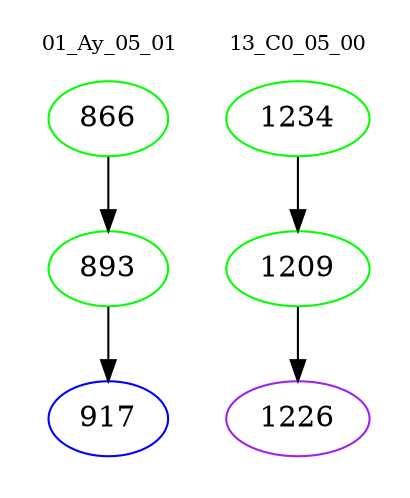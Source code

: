digraph{
subgraph cluster_0 {
color = white
label = "01_Ay_05_01";
fontsize=10;
T0_866 [label="866", color="green"]
T0_866 -> T0_893 [color="black"]
T0_893 [label="893", color="green"]
T0_893 -> T0_917 [color="black"]
T0_917 [label="917", color="blue"]
}
subgraph cluster_1 {
color = white
label = "13_C0_05_00";
fontsize=10;
T1_1234 [label="1234", color="green"]
T1_1234 -> T1_1209 [color="black"]
T1_1209 [label="1209", color="green"]
T1_1209 -> T1_1226 [color="black"]
T1_1226 [label="1226", color="purple"]
}
}

